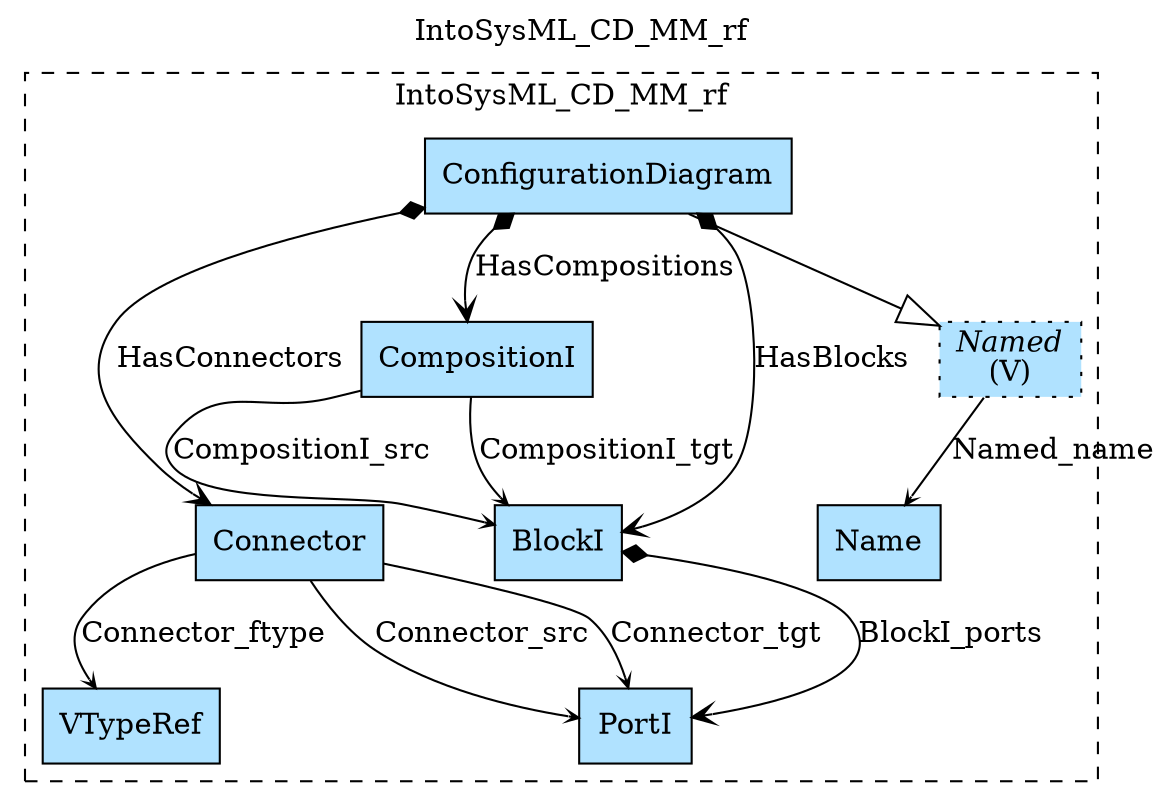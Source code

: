 digraph {graph[label=IntoSysML_CD_MM_rf,labelloc=tl,labelfontsize=12];
subgraph cluster_IntoSysML_CD_MM_rf{style=dashed;label=IntoSysML_CD_MM_rf;
"Name"[shape=record,fillcolor=lightskyblue1,style = filled,label="Name"];
"ConfigurationDiagram"[shape=record,fillcolor=lightskyblue1,style = filled,label="ConfigurationDiagram"];
"Connector"[shape=record,fillcolor=lightskyblue1,style = filled,label="Connector"];
"VTypeRef"[shape=record,fillcolor=lightskyblue1,style = filled,label="VTypeRef"];
"PortI"[shape=record,fillcolor=lightskyblue1,style = filled,label="PortI"];
"CompositionI"[shape=record,fillcolor=lightskyblue1,style = filled,label="CompositionI"];
"BlockI"[shape=record,fillcolor=lightskyblue1,style = filled,label="BlockI"];
"Named"[shape=record,fillcolor=lightskyblue1,style ="filled,dotted",label=<{<I>Named</I><br/>(V)}>];

"Named"->"Name"[label="Named_name",arrowhead=vee,headlabel="",arrowsize=.5];
"ConfigurationDiagram"->"Named"[arrowhead=onormal,arrowsize=2.0];
"ConfigurationDiagram"->"CompositionI"[label="HasCompositions",arrowhead=vee,arrowtail=diamond,dir=both,headlabel=""];
"ConfigurationDiagram"->"BlockI"[label="HasBlocks",arrowhead=vee,arrowtail=diamond,dir=both,headlabel=""];
"ConfigurationDiagram"->"Connector"[label="HasConnectors",arrowhead=vee,arrowtail=diamond,dir=both,headlabel=""];
"Connector"->"PortI"[label="Connector_src",arrowhead=vee,headlabel="",arrowsize=.5];
"Connector"->"PortI"[label="Connector_tgt",arrowhead=vee,headlabel="",arrowsize=.5];
"Connector"->"VTypeRef"[label="Connector_ftype",arrowhead=vee,headlabel="",arrowsize=.5];
"BlockI"->"PortI"[label="BlockI_ports",arrowhead=vee,arrowtail=diamond,dir=both,headlabel=""];
"CompositionI"->"BlockI"[label="CompositionI_src",arrowhead=vee,headlabel="",arrowsize=.5];
"CompositionI"->"BlockI"[label="CompositionI_tgt",arrowhead=vee,headlabel="",arrowsize=.5];

}
}